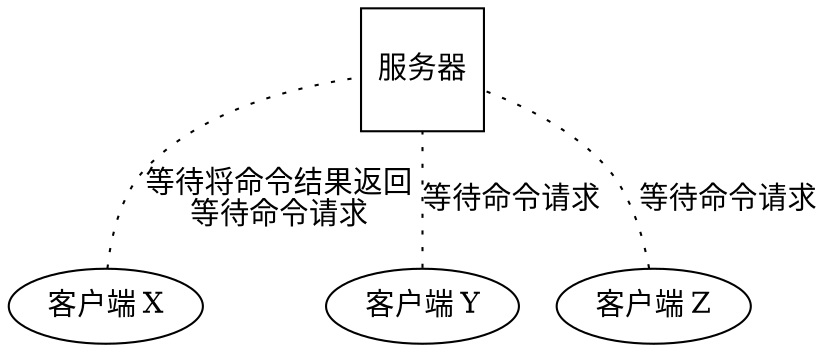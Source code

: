digraph e 
{
    rankdir = BT;

    server [label = "服务器", shape=square];

    cx [label = "客户端 X"];

    cy [label = "客户端 Y"];

    cz [label = "客户端 Z"];

    cx -> server [dir=none, style=dotted, label="等待将命令结果返回\n等待命令请求"];
    cy -> server [dir=none, style=dotted, label="等待命令请求"];
    cz -> server [dir=none, style=dotted, label="等待命令请求"];
}
